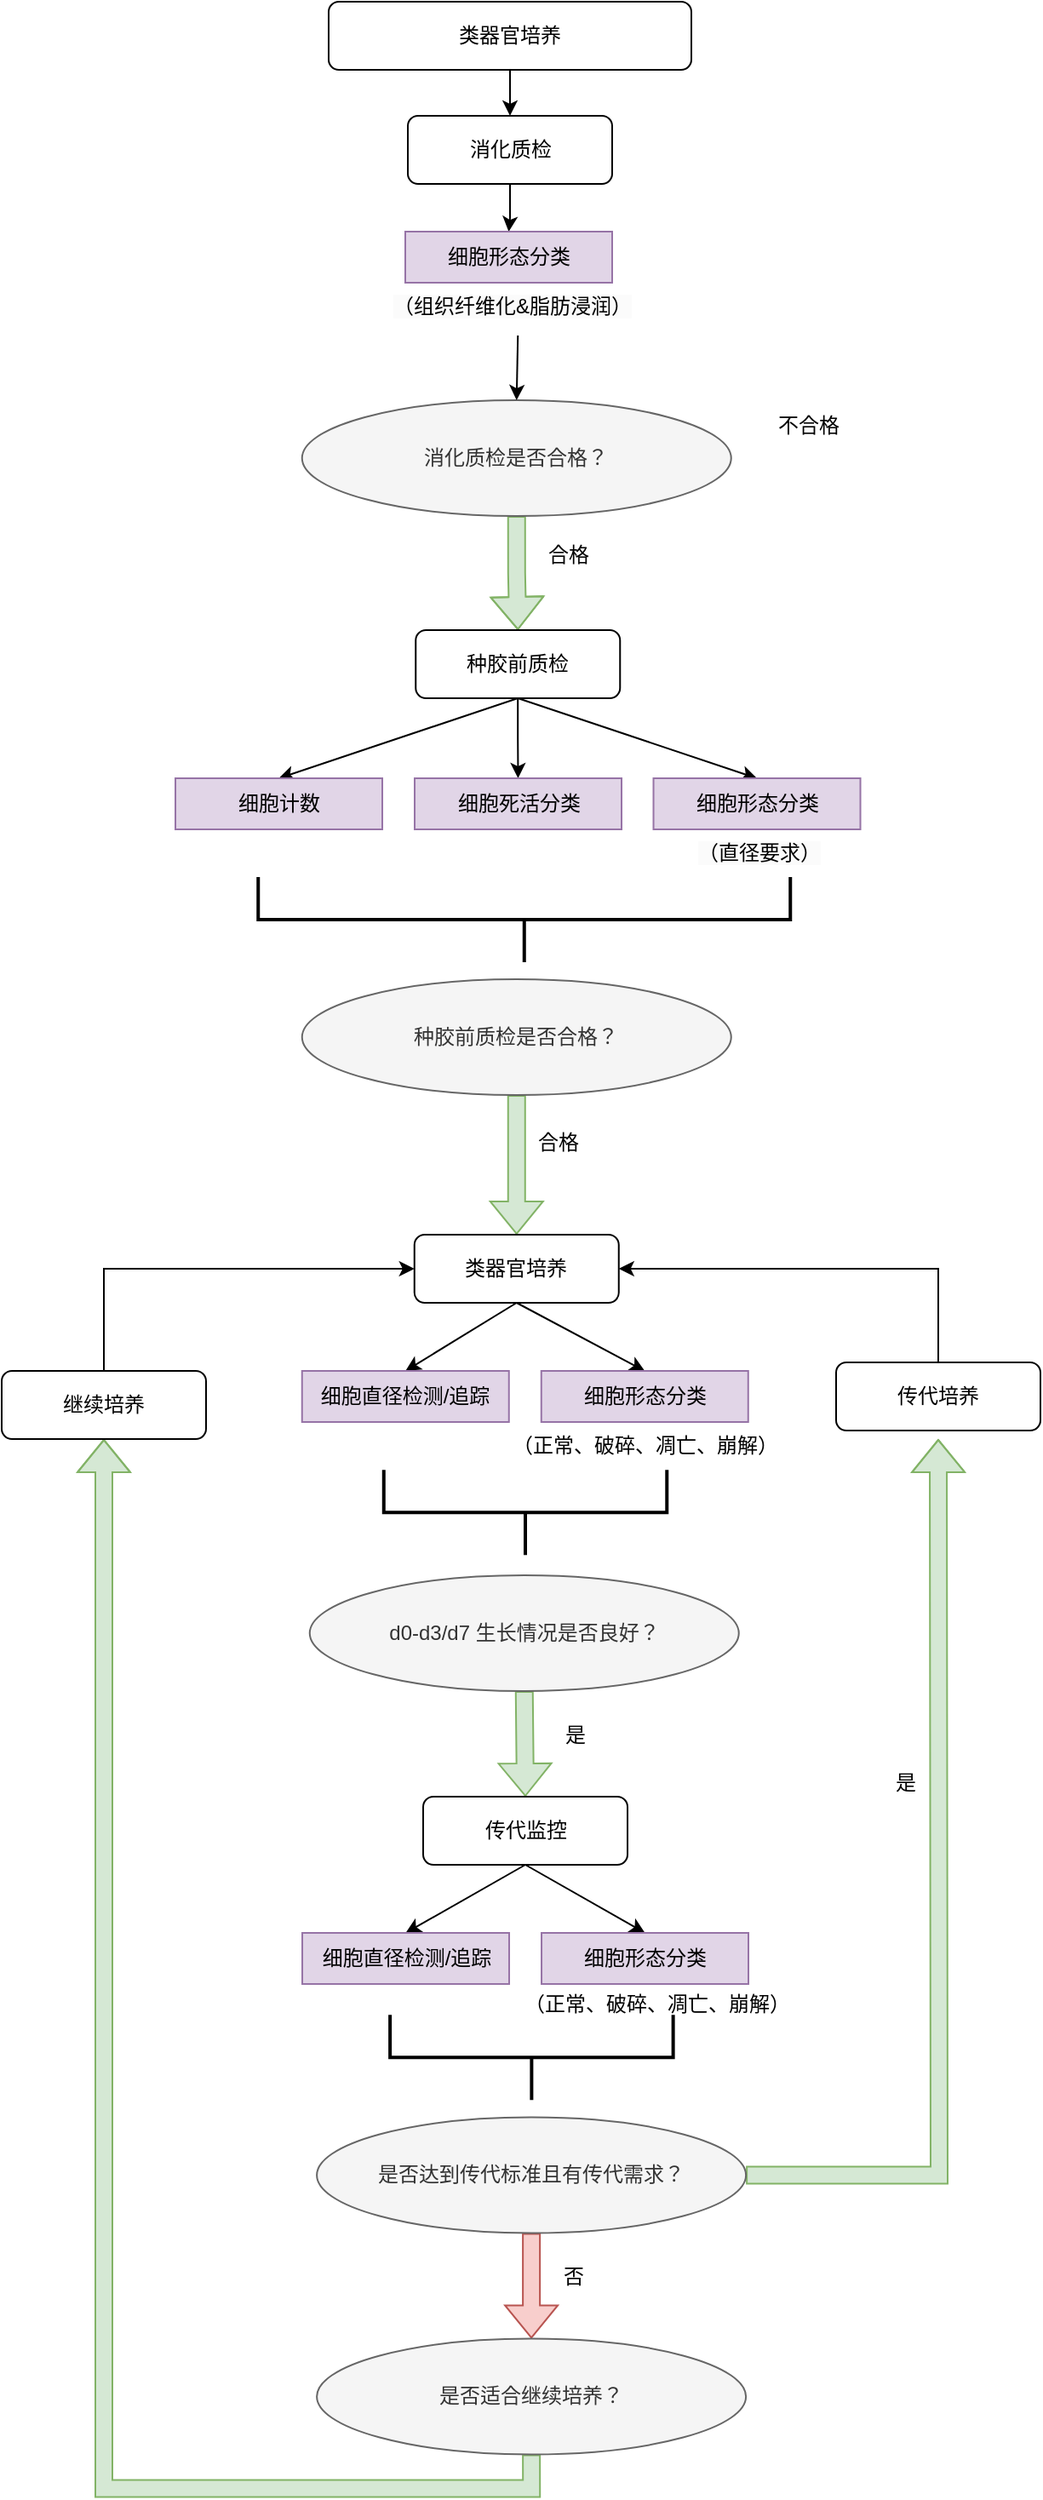 <mxfile version="21.6.9" type="github">
  <diagram id="C5RBs43oDa-KdzZeNtuy" name="Page-1">
    <mxGraphModel dx="869" dy="638" grid="1" gridSize="10" guides="1" tooltips="1" connect="1" arrows="1" fold="1" page="1" pageScale="1" pageWidth="827" pageHeight="1169" math="0" shadow="0">
      <root>
        <mxCell id="WIyWlLk6GJQsqaUBKTNV-0" />
        <mxCell id="WIyWlLk6GJQsqaUBKTNV-1" parent="WIyWlLk6GJQsqaUBKTNV-0" />
        <mxCell id="qLBoOkaI8CdQflgXVHsK-9" value="" style="edgeStyle=orthogonalEdgeStyle;rounded=0;orthogonalLoop=1;jettySize=auto;html=1;" edge="1" parent="WIyWlLk6GJQsqaUBKTNV-1" source="WIyWlLk6GJQsqaUBKTNV-3" target="qLBoOkaI8CdQflgXVHsK-7">
          <mxGeometry relative="1" as="geometry" />
        </mxCell>
        <mxCell id="WIyWlLk6GJQsqaUBKTNV-3" value="类器官培养" style="rounded=1;whiteSpace=wrap;html=1;fontSize=12;glass=0;strokeWidth=1;shadow=0;" parent="WIyWlLk6GJQsqaUBKTNV-1" vertex="1">
          <mxGeometry x="402" y="96" width="213" height="40" as="geometry" />
        </mxCell>
        <mxCell id="qLBoOkaI8CdQflgXVHsK-40" style="edgeStyle=orthogonalEdgeStyle;rounded=0;orthogonalLoop=1;jettySize=auto;html=1;exitX=0.5;exitY=1;exitDx=0;exitDy=0;entryX=0.5;entryY=0;entryDx=0;entryDy=0;fillColor=#d5e8d4;strokeColor=#82b366;shape=flexArrow;" edge="1" parent="WIyWlLk6GJQsqaUBKTNV-1" source="qLBoOkaI8CdQflgXVHsK-3" target="qLBoOkaI8CdQflgXVHsK-31">
          <mxGeometry relative="1" as="geometry" />
        </mxCell>
        <mxCell id="qLBoOkaI8CdQflgXVHsK-3" value="消化质检是否合格？" style="ellipse;whiteSpace=wrap;html=1;fillColor=#f5f5f5;strokeColor=#666666;fontColor=#333333;" vertex="1" parent="WIyWlLk6GJQsqaUBKTNV-1">
          <mxGeometry x="386.38" y="330" width="252" height="68" as="geometry" />
        </mxCell>
        <mxCell id="qLBoOkaI8CdQflgXVHsK-15" value="" style="edgeStyle=orthogonalEdgeStyle;rounded=0;orthogonalLoop=1;jettySize=auto;html=1;" edge="1" parent="WIyWlLk6GJQsqaUBKTNV-1" source="qLBoOkaI8CdQflgXVHsK-7" target="qLBoOkaI8CdQflgXVHsK-13">
          <mxGeometry relative="1" as="geometry" />
        </mxCell>
        <mxCell id="qLBoOkaI8CdQflgXVHsK-7" value="消化质检" style="rounded=1;whiteSpace=wrap;html=1;fontSize=12;glass=0;strokeWidth=1;shadow=0;" vertex="1" parent="WIyWlLk6GJQsqaUBKTNV-1">
          <mxGeometry x="448.5" y="163" width="120" height="40" as="geometry" />
        </mxCell>
        <mxCell id="qLBoOkaI8CdQflgXVHsK-13" value="细胞形态分类" style="rounded=0;whiteSpace=wrap;html=1;fillColor=#e1d5e7;strokeColor=#9673a6;align=center;" vertex="1" parent="WIyWlLk6GJQsqaUBKTNV-1">
          <mxGeometry x="447" y="231" width="121.5" height="30" as="geometry" />
        </mxCell>
        <mxCell id="qLBoOkaI8CdQflgXVHsK-44" style="edgeStyle=orthogonalEdgeStyle;rounded=0;orthogonalLoop=1;jettySize=auto;html=1;exitX=0.5;exitY=1;exitDx=0;exitDy=0;entryX=0.5;entryY=0;entryDx=0;entryDy=0;" edge="1" parent="WIyWlLk6GJQsqaUBKTNV-1" source="qLBoOkaI8CdQflgXVHsK-14" target="qLBoOkaI8CdQflgXVHsK-3">
          <mxGeometry relative="1" as="geometry" />
        </mxCell>
        <mxCell id="qLBoOkaI8CdQflgXVHsK-14" value="&lt;span style=&quot;color: rgb(0, 0, 0); font-family: Helvetica; font-size: 12px; font-style: normal; font-variant-ligatures: normal; font-variant-caps: normal; font-weight: 400; letter-spacing: normal; orphans: 2; text-align: center; text-indent: 0px; text-transform: none; widows: 2; word-spacing: 0px; -webkit-text-stroke-width: 0px; background-color: rgb(251, 251, 251); text-decoration-thickness: initial; text-decoration-style: initial; text-decoration-color: initial; float: none; display: inline !important;&quot;&gt;（组织纤维化&amp;amp;脂肪浸润）&lt;/span&gt;" style="text;whiteSpace=wrap;html=1;" vertex="1" parent="WIyWlLk6GJQsqaUBKTNV-1">
          <mxGeometry x="438.12" y="261" width="150" height="31" as="geometry" />
        </mxCell>
        <mxCell id="qLBoOkaI8CdQflgXVHsK-18" value="合格" style="text;html=1;strokeColor=none;fillColor=none;align=center;verticalAlign=middle;whiteSpace=wrap;rounded=0;" vertex="1" parent="WIyWlLk6GJQsqaUBKTNV-1">
          <mxGeometry x="511.63" y="407" width="61.5" height="28" as="geometry" />
        </mxCell>
        <mxCell id="qLBoOkaI8CdQflgXVHsK-20" value="不合格" style="text;html=1;strokeColor=none;fillColor=none;align=center;verticalAlign=middle;whiteSpace=wrap;rounded=0;" vertex="1" parent="WIyWlLk6GJQsqaUBKTNV-1">
          <mxGeometry x="654.25" y="330" width="60" height="30" as="geometry" />
        </mxCell>
        <mxCell id="qLBoOkaI8CdQflgXVHsK-48" style="rounded=0;orthogonalLoop=1;jettySize=auto;html=1;exitX=0.5;exitY=1;exitDx=0;exitDy=0;entryX=0.5;entryY=0;entryDx=0;entryDy=0;" edge="1" parent="WIyWlLk6GJQsqaUBKTNV-1" source="qLBoOkaI8CdQflgXVHsK-31" target="qLBoOkaI8CdQflgXVHsK-32">
          <mxGeometry relative="1" as="geometry" />
        </mxCell>
        <mxCell id="qLBoOkaI8CdQflgXVHsK-49" value="" style="edgeStyle=orthogonalEdgeStyle;rounded=0;orthogonalLoop=1;jettySize=auto;html=1;" edge="1" parent="WIyWlLk6GJQsqaUBKTNV-1" source="qLBoOkaI8CdQflgXVHsK-31" target="qLBoOkaI8CdQflgXVHsK-33">
          <mxGeometry relative="1" as="geometry" />
        </mxCell>
        <mxCell id="qLBoOkaI8CdQflgXVHsK-50" style="rounded=0;orthogonalLoop=1;jettySize=auto;html=1;exitX=0.5;exitY=1;exitDx=0;exitDy=0;entryX=0.5;entryY=0;entryDx=0;entryDy=0;" edge="1" parent="WIyWlLk6GJQsqaUBKTNV-1" source="qLBoOkaI8CdQflgXVHsK-31" target="qLBoOkaI8CdQflgXVHsK-34">
          <mxGeometry relative="1" as="geometry" />
        </mxCell>
        <mxCell id="qLBoOkaI8CdQflgXVHsK-31" value="种胶前质检" style="rounded=1;whiteSpace=wrap;html=1;fontSize=12;glass=0;strokeWidth=1;shadow=0;" vertex="1" parent="WIyWlLk6GJQsqaUBKTNV-1">
          <mxGeometry x="453.13" y="465" width="120" height="40" as="geometry" />
        </mxCell>
        <mxCell id="qLBoOkaI8CdQflgXVHsK-32" value="细胞计数" style="rounded=0;whiteSpace=wrap;html=1;fillColor=#e1d5e7;strokeColor=#9673a6;align=center;" vertex="1" parent="WIyWlLk6GJQsqaUBKTNV-1">
          <mxGeometry x="312.01" y="552" width="121.5" height="30" as="geometry" />
        </mxCell>
        <mxCell id="qLBoOkaI8CdQflgXVHsK-33" value="细胞死活分类" style="rounded=0;whiteSpace=wrap;html=1;fillColor=#e1d5e7;strokeColor=#9673a6;align=center;" vertex="1" parent="WIyWlLk6GJQsqaUBKTNV-1">
          <mxGeometry x="452.51" y="552" width="121.5" height="30" as="geometry" />
        </mxCell>
        <mxCell id="qLBoOkaI8CdQflgXVHsK-34" value="细胞形态分类" style="rounded=0;whiteSpace=wrap;html=1;fillColor=#e1d5e7;strokeColor=#9673a6;align=center;" vertex="1" parent="WIyWlLk6GJQsqaUBKTNV-1">
          <mxGeometry x="592.76" y="552" width="121.5" height="30" as="geometry" />
        </mxCell>
        <mxCell id="qLBoOkaI8CdQflgXVHsK-35" value="&lt;span style=&quot;color: rgb(0, 0, 0); font-family: Helvetica; font-size: 12px; font-style: normal; font-variant-ligatures: normal; font-variant-caps: normal; font-weight: 400; letter-spacing: normal; orphans: 2; text-align: center; text-indent: 0px; text-transform: none; widows: 2; word-spacing: 0px; -webkit-text-stroke-width: 0px; background-color: rgb(251, 251, 251); text-decoration-thickness: initial; text-decoration-style: initial; text-decoration-color: initial; float: none; display: inline !important;&quot;&gt;（直径要求）&lt;/span&gt;" style="text;whiteSpace=wrap;html=1;" vertex="1" parent="WIyWlLk6GJQsqaUBKTNV-1">
          <mxGeometry x="616.76" y="582" width="93.24" height="36" as="geometry" />
        </mxCell>
        <mxCell id="qLBoOkaI8CdQflgXVHsK-59" value="" style="edgeStyle=orthogonalEdgeStyle;rounded=0;orthogonalLoop=1;jettySize=auto;html=1;fillColor=#d5e8d4;strokeColor=#82b366;shape=flexArrow;" edge="1" parent="WIyWlLk6GJQsqaUBKTNV-1" source="qLBoOkaI8CdQflgXVHsK-51" target="qLBoOkaI8CdQflgXVHsK-58">
          <mxGeometry relative="1" as="geometry" />
        </mxCell>
        <mxCell id="qLBoOkaI8CdQflgXVHsK-51" value="种胶前质检是否合格？" style="ellipse;whiteSpace=wrap;html=1;fillColor=#f5f5f5;strokeColor=#666666;fontColor=#333333;" vertex="1" parent="WIyWlLk6GJQsqaUBKTNV-1">
          <mxGeometry x="386.38" y="670" width="252" height="68" as="geometry" />
        </mxCell>
        <mxCell id="qLBoOkaI8CdQflgXVHsK-74" style="rounded=0;orthogonalLoop=1;jettySize=auto;html=1;exitX=0.5;exitY=1;exitDx=0;exitDy=0;entryX=0.5;entryY=0;entryDx=0;entryDy=0;" edge="1" parent="WIyWlLk6GJQsqaUBKTNV-1" source="qLBoOkaI8CdQflgXVHsK-58" target="qLBoOkaI8CdQflgXVHsK-61">
          <mxGeometry relative="1" as="geometry" />
        </mxCell>
        <mxCell id="qLBoOkaI8CdQflgXVHsK-75" style="rounded=0;orthogonalLoop=1;jettySize=auto;html=1;exitX=0.5;exitY=1;exitDx=0;exitDy=0;entryX=0.5;entryY=0;entryDx=0;entryDy=0;" edge="1" parent="WIyWlLk6GJQsqaUBKTNV-1" source="qLBoOkaI8CdQflgXVHsK-58" target="qLBoOkaI8CdQflgXVHsK-62">
          <mxGeometry relative="1" as="geometry" />
        </mxCell>
        <mxCell id="qLBoOkaI8CdQflgXVHsK-58" value="类器官培养" style="rounded=1;whiteSpace=wrap;html=1;fontSize=12;glass=0;strokeWidth=1;shadow=0;" vertex="1" parent="WIyWlLk6GJQsqaUBKTNV-1">
          <mxGeometry x="452.38" y="820" width="120" height="40" as="geometry" />
        </mxCell>
        <mxCell id="qLBoOkaI8CdQflgXVHsK-60" value="合格" style="text;html=1;strokeColor=none;fillColor=none;align=center;verticalAlign=middle;whiteSpace=wrap;rounded=0;" vertex="1" parent="WIyWlLk6GJQsqaUBKTNV-1">
          <mxGeometry x="506.12" y="752" width="61.5" height="28" as="geometry" />
        </mxCell>
        <mxCell id="qLBoOkaI8CdQflgXVHsK-61" value="细胞直径检测/追踪" style="rounded=0;whiteSpace=wrap;html=1;fillColor=#e1d5e7;strokeColor=#9673a6;align=center;" vertex="1" parent="WIyWlLk6GJQsqaUBKTNV-1">
          <mxGeometry x="386.38" y="900" width="121.5" height="30" as="geometry" />
        </mxCell>
        <mxCell id="qLBoOkaI8CdQflgXVHsK-62" value="细胞形态分类" style="rounded=0;whiteSpace=wrap;html=1;fillColor=#e1d5e7;strokeColor=#9673a6;align=center;" vertex="1" parent="WIyWlLk6GJQsqaUBKTNV-1">
          <mxGeometry x="526.88" y="900" width="121.5" height="30" as="geometry" />
        </mxCell>
        <mxCell id="qLBoOkaI8CdQflgXVHsK-63" value="（正常、破碎、凋亡、崩解）" style="text;whiteSpace=wrap;html=1;" vertex="1" parent="WIyWlLk6GJQsqaUBKTNV-1">
          <mxGeometry x="507.88" y="930" width="163.98" height="36" as="geometry" />
        </mxCell>
        <mxCell id="qLBoOkaI8CdQflgXVHsK-77" style="rounded=0;orthogonalLoop=1;jettySize=auto;html=1;exitX=0.5;exitY=1;exitDx=0;exitDy=0;entryX=0.5;entryY=0;entryDx=0;entryDy=0;shape=flexArrow;fillColor=#d5e8d4;strokeColor=#82b366;" edge="1" parent="WIyWlLk6GJQsqaUBKTNV-1" source="qLBoOkaI8CdQflgXVHsK-66" target="qLBoOkaI8CdQflgXVHsK-72">
          <mxGeometry relative="1" as="geometry" />
        </mxCell>
        <mxCell id="qLBoOkaI8CdQflgXVHsK-66" value="d0-d3/d7 生长情况是否良好？" style="ellipse;whiteSpace=wrap;html=1;fillColor=#f5f5f5;strokeColor=#666666;fontColor=#333333;" vertex="1" parent="WIyWlLk6GJQsqaUBKTNV-1">
          <mxGeometry x="390.88" y="1020" width="252" height="68" as="geometry" />
        </mxCell>
        <mxCell id="qLBoOkaI8CdQflgXVHsK-70" value="" style="strokeWidth=2;html=1;shape=mxgraph.flowchart.annotation_2;align=left;labelPosition=right;pointerEvents=1;rotation=-90;" vertex="1" parent="WIyWlLk6GJQsqaUBKTNV-1">
          <mxGeometry x="491.88" y="478.75" width="50" height="312.5" as="geometry" />
        </mxCell>
        <mxCell id="qLBoOkaI8CdQflgXVHsK-71" value="" style="strokeWidth=2;html=1;shape=mxgraph.flowchart.annotation_2;align=left;labelPosition=right;pointerEvents=1;rotation=-90;" vertex="1" parent="WIyWlLk6GJQsqaUBKTNV-1">
          <mxGeometry x="492.51" y="900" width="50" height="166.25" as="geometry" />
        </mxCell>
        <mxCell id="qLBoOkaI8CdQflgXVHsK-86" style="rounded=0;orthogonalLoop=1;jettySize=auto;html=1;exitX=0.5;exitY=1;exitDx=0;exitDy=0;entryX=0.5;entryY=0;entryDx=0;entryDy=0;" edge="1" parent="WIyWlLk6GJQsqaUBKTNV-1" source="qLBoOkaI8CdQflgXVHsK-72" target="qLBoOkaI8CdQflgXVHsK-84">
          <mxGeometry relative="1" as="geometry" />
        </mxCell>
        <mxCell id="qLBoOkaI8CdQflgXVHsK-87" style="rounded=0;orthogonalLoop=1;jettySize=auto;html=1;exitX=0.5;exitY=1;exitDx=0;exitDy=0;entryX=0.5;entryY=0;entryDx=0;entryDy=0;" edge="1" parent="WIyWlLk6GJQsqaUBKTNV-1" source="qLBoOkaI8CdQflgXVHsK-72" target="qLBoOkaI8CdQflgXVHsK-85">
          <mxGeometry relative="1" as="geometry" />
        </mxCell>
        <mxCell id="qLBoOkaI8CdQflgXVHsK-72" value="传代监控" style="rounded=1;whiteSpace=wrap;html=1;fontSize=12;glass=0;strokeWidth=1;shadow=0;" vertex="1" parent="WIyWlLk6GJQsqaUBKTNV-1">
          <mxGeometry x="457.51" y="1150" width="120" height="40" as="geometry" />
        </mxCell>
        <mxCell id="qLBoOkaI8CdQflgXVHsK-82" style="edgeStyle=orthogonalEdgeStyle;rounded=0;orthogonalLoop=1;jettySize=auto;html=1;exitX=0.5;exitY=0;exitDx=0;exitDy=0;entryX=1;entryY=0.5;entryDx=0;entryDy=0;" edge="1" parent="WIyWlLk6GJQsqaUBKTNV-1" source="qLBoOkaI8CdQflgXVHsK-73" target="qLBoOkaI8CdQflgXVHsK-58">
          <mxGeometry relative="1" as="geometry" />
        </mxCell>
        <mxCell id="qLBoOkaI8CdQflgXVHsK-73" value="传代培养" style="rounded=1;whiteSpace=wrap;html=1;fontSize=12;glass=0;strokeWidth=1;shadow=0;" vertex="1" parent="WIyWlLk6GJQsqaUBKTNV-1">
          <mxGeometry x="700" y="895" width="120" height="40" as="geometry" />
        </mxCell>
        <mxCell id="qLBoOkaI8CdQflgXVHsK-80" value="是" style="text;html=1;strokeColor=none;fillColor=none;align=center;verticalAlign=middle;whiteSpace=wrap;rounded=0;" vertex="1" parent="WIyWlLk6GJQsqaUBKTNV-1">
          <mxGeometry x="516.01" y="1100" width="61.5" height="28" as="geometry" />
        </mxCell>
        <mxCell id="qLBoOkaI8CdQflgXVHsK-84" value="细胞直径检测/追踪" style="rounded=0;whiteSpace=wrap;html=1;fillColor=#e1d5e7;strokeColor=#9673a6;align=center;" vertex="1" parent="WIyWlLk6GJQsqaUBKTNV-1">
          <mxGeometry x="386.51" y="1230" width="121.5" height="30" as="geometry" />
        </mxCell>
        <mxCell id="qLBoOkaI8CdQflgXVHsK-85" value="细胞形态分类" style="rounded=0;whiteSpace=wrap;html=1;fillColor=#e1d5e7;strokeColor=#9673a6;align=center;" vertex="1" parent="WIyWlLk6GJQsqaUBKTNV-1">
          <mxGeometry x="527.01" y="1230" width="121.5" height="30" as="geometry" />
        </mxCell>
        <mxCell id="qLBoOkaI8CdQflgXVHsK-97" style="edgeStyle=orthogonalEdgeStyle;rounded=0;orthogonalLoop=1;jettySize=auto;html=1;fillColor=#d5e8d4;strokeColor=#82b366;shape=flexArrow;" edge="1" parent="WIyWlLk6GJQsqaUBKTNV-1" source="qLBoOkaI8CdQflgXVHsK-88">
          <mxGeometry relative="1" as="geometry">
            <mxPoint x="760" y="940" as="targetPoint" />
          </mxGeometry>
        </mxCell>
        <mxCell id="qLBoOkaI8CdQflgXVHsK-101" value="" style="edgeStyle=orthogonalEdgeStyle;rounded=0;orthogonalLoop=1;jettySize=auto;html=1;fillColor=#f8cecc;strokeColor=#b85450;shape=flexArrow;" edge="1" parent="WIyWlLk6GJQsqaUBKTNV-1" source="qLBoOkaI8CdQflgXVHsK-88" target="qLBoOkaI8CdQflgXVHsK-100">
          <mxGeometry relative="1" as="geometry" />
        </mxCell>
        <mxCell id="qLBoOkaI8CdQflgXVHsK-88" value="是否达到传代标准且有传代需求？" style="ellipse;whiteSpace=wrap;html=1;fillColor=#f5f5f5;strokeColor=#666666;fontColor=#333333;" vertex="1" parent="WIyWlLk6GJQsqaUBKTNV-1">
          <mxGeometry x="395.06" y="1338.25" width="252" height="68" as="geometry" />
        </mxCell>
        <mxCell id="qLBoOkaI8CdQflgXVHsK-89" value="" style="strokeWidth=2;html=1;shape=mxgraph.flowchart.annotation_2;align=left;labelPosition=right;pointerEvents=1;rotation=-90;" vertex="1" parent="WIyWlLk6GJQsqaUBKTNV-1">
          <mxGeometry x="496.19" y="1220" width="50" height="166.25" as="geometry" />
        </mxCell>
        <mxCell id="qLBoOkaI8CdQflgXVHsK-95" value="是" style="text;html=1;strokeColor=none;fillColor=none;align=center;verticalAlign=middle;whiteSpace=wrap;rounded=0;" vertex="1" parent="WIyWlLk6GJQsqaUBKTNV-1">
          <mxGeometry x="710" y="1128" width="61.5" height="28" as="geometry" />
        </mxCell>
        <mxCell id="qLBoOkaI8CdQflgXVHsK-106" style="edgeStyle=orthogonalEdgeStyle;rounded=0;orthogonalLoop=1;jettySize=auto;html=1;exitX=0.5;exitY=1;exitDx=0;exitDy=0;entryX=0.5;entryY=1;entryDx=0;entryDy=0;fillColor=#d5e8d4;strokeColor=#82b366;shape=flexArrow;" edge="1" parent="WIyWlLk6GJQsqaUBKTNV-1" source="qLBoOkaI8CdQflgXVHsK-100" target="qLBoOkaI8CdQflgXVHsK-105">
          <mxGeometry relative="1" as="geometry" />
        </mxCell>
        <mxCell id="qLBoOkaI8CdQflgXVHsK-100" value="是否适合继续培养？" style="ellipse;whiteSpace=wrap;html=1;fillColor=#f5f5f5;strokeColor=#666666;fontColor=#333333;" vertex="1" parent="WIyWlLk6GJQsqaUBKTNV-1">
          <mxGeometry x="395.06" y="1468.25" width="252" height="68" as="geometry" />
        </mxCell>
        <mxCell id="qLBoOkaI8CdQflgXVHsK-102" value="否" style="text;html=1;strokeColor=none;fillColor=none;align=center;verticalAlign=middle;whiteSpace=wrap;rounded=0;" vertex="1" parent="WIyWlLk6GJQsqaUBKTNV-1">
          <mxGeometry x="514.69" y="1418.25" width="61.5" height="28" as="geometry" />
        </mxCell>
        <mxCell id="qLBoOkaI8CdQflgXVHsK-107" style="edgeStyle=orthogonalEdgeStyle;rounded=0;orthogonalLoop=1;jettySize=auto;html=1;exitX=0.5;exitY=0;exitDx=0;exitDy=0;entryX=0;entryY=0.5;entryDx=0;entryDy=0;" edge="1" parent="WIyWlLk6GJQsqaUBKTNV-1" source="qLBoOkaI8CdQflgXVHsK-105" target="qLBoOkaI8CdQflgXVHsK-58">
          <mxGeometry relative="1" as="geometry" />
        </mxCell>
        <mxCell id="qLBoOkaI8CdQflgXVHsK-105" value="继续培养" style="rounded=1;whiteSpace=wrap;html=1;fontSize=12;glass=0;strokeWidth=1;shadow=0;" vertex="1" parent="WIyWlLk6GJQsqaUBKTNV-1">
          <mxGeometry x="210" y="900" width="120" height="40" as="geometry" />
        </mxCell>
        <mxCell id="qLBoOkaI8CdQflgXVHsK-108" value="（正常、破碎、凋亡、崩解）" style="text;whiteSpace=wrap;html=1;" vertex="1" parent="WIyWlLk6GJQsqaUBKTNV-1">
          <mxGeometry x="514.69" y="1258" width="163.98" height="36" as="geometry" />
        </mxCell>
      </root>
    </mxGraphModel>
  </diagram>
</mxfile>
